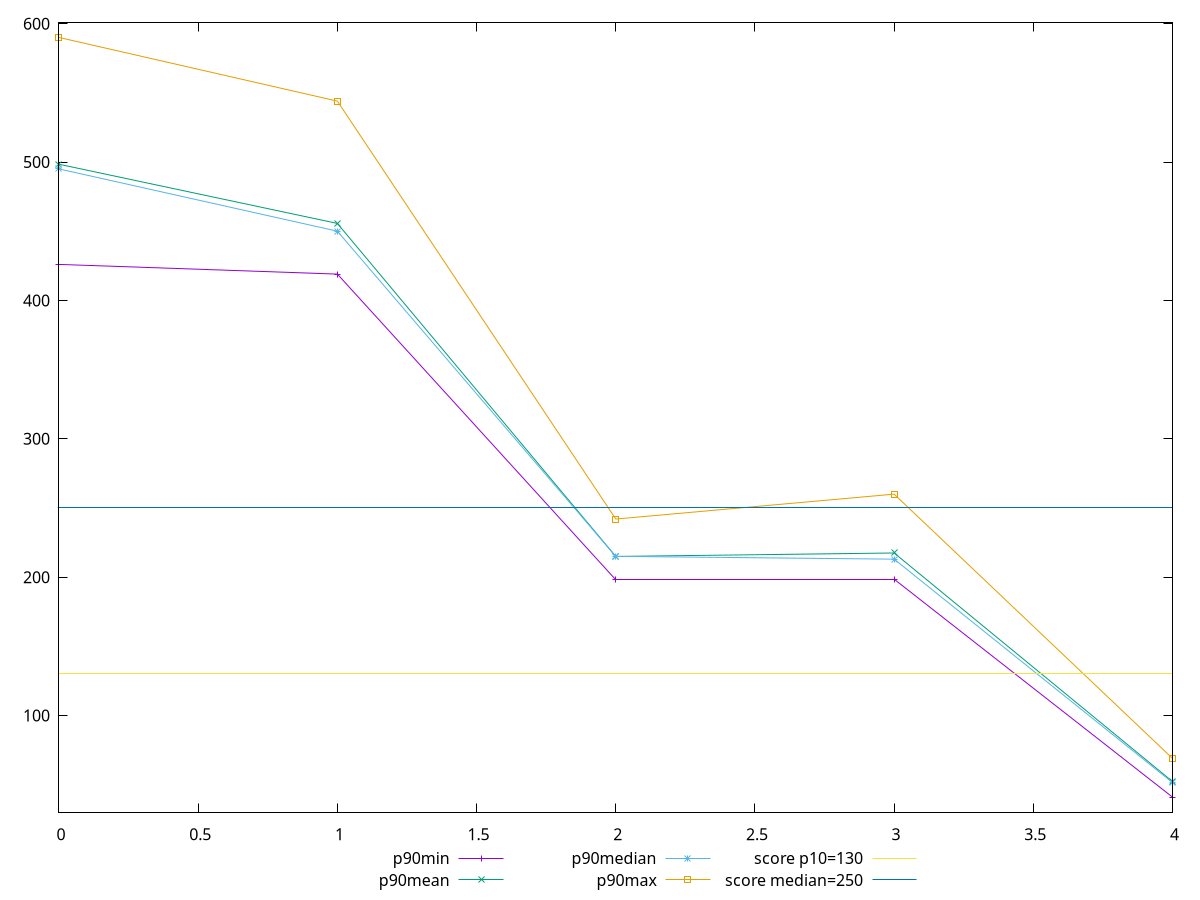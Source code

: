 reset

$p90Min <<EOF
0 426
1 419
2 198
3 198
4 41
EOF

$p90Mean <<EOF
0 498.3736263736264
1 455.61538461538464
2 214.94505494505495
3 217.46153846153845
4 52.26923076923077
EOF

$p90Median <<EOF
0 495
1 450
2 215
3 212.99999999999977
4 51.5
EOF

$p90Max <<EOF
0 590.0000000000018
1 544
2 242
3 260
4 69
EOF

set key outside below
set xrange [0:4]
set yrange [30.019999999999964:600.9800000000018]
set trange [30.019999999999964:600.9800000000018]
set terminal svg size 640, 560 enhanced background rgb 'white'
set output "report_00009_2021-02-08T22-37-41.559Z/max-potential-fid/progression/value.svg"

plot $p90Min title "p90min" with linespoints, \
     $p90Mean title "p90mean" with linespoints, \
     $p90Median title "p90median" with linespoints, \
     $p90Max title "p90max" with linespoints, \
     130 title "score p10=130", \
     250 title "score median=250"

reset
